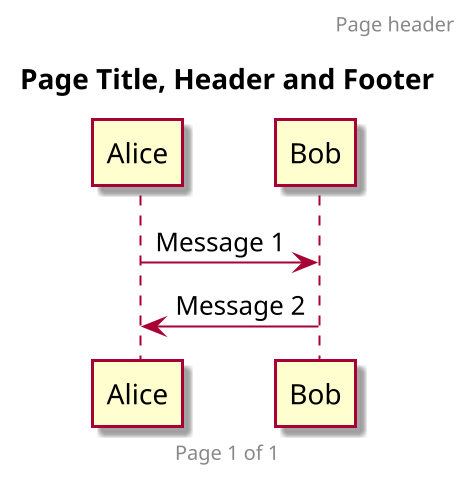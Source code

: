@startuml Page Title, Header and Footer
skin rose
scale 2
/'
The title keyword is used to add a title to the page.
Pages can display headers and footers using header and footer.
'/
header Page header
footer Page %page% of %lastpage%
title Page Title, Header and Footer

Alice -> Bob : Message 1
Alice <- Bob : Message 2
@enduml
